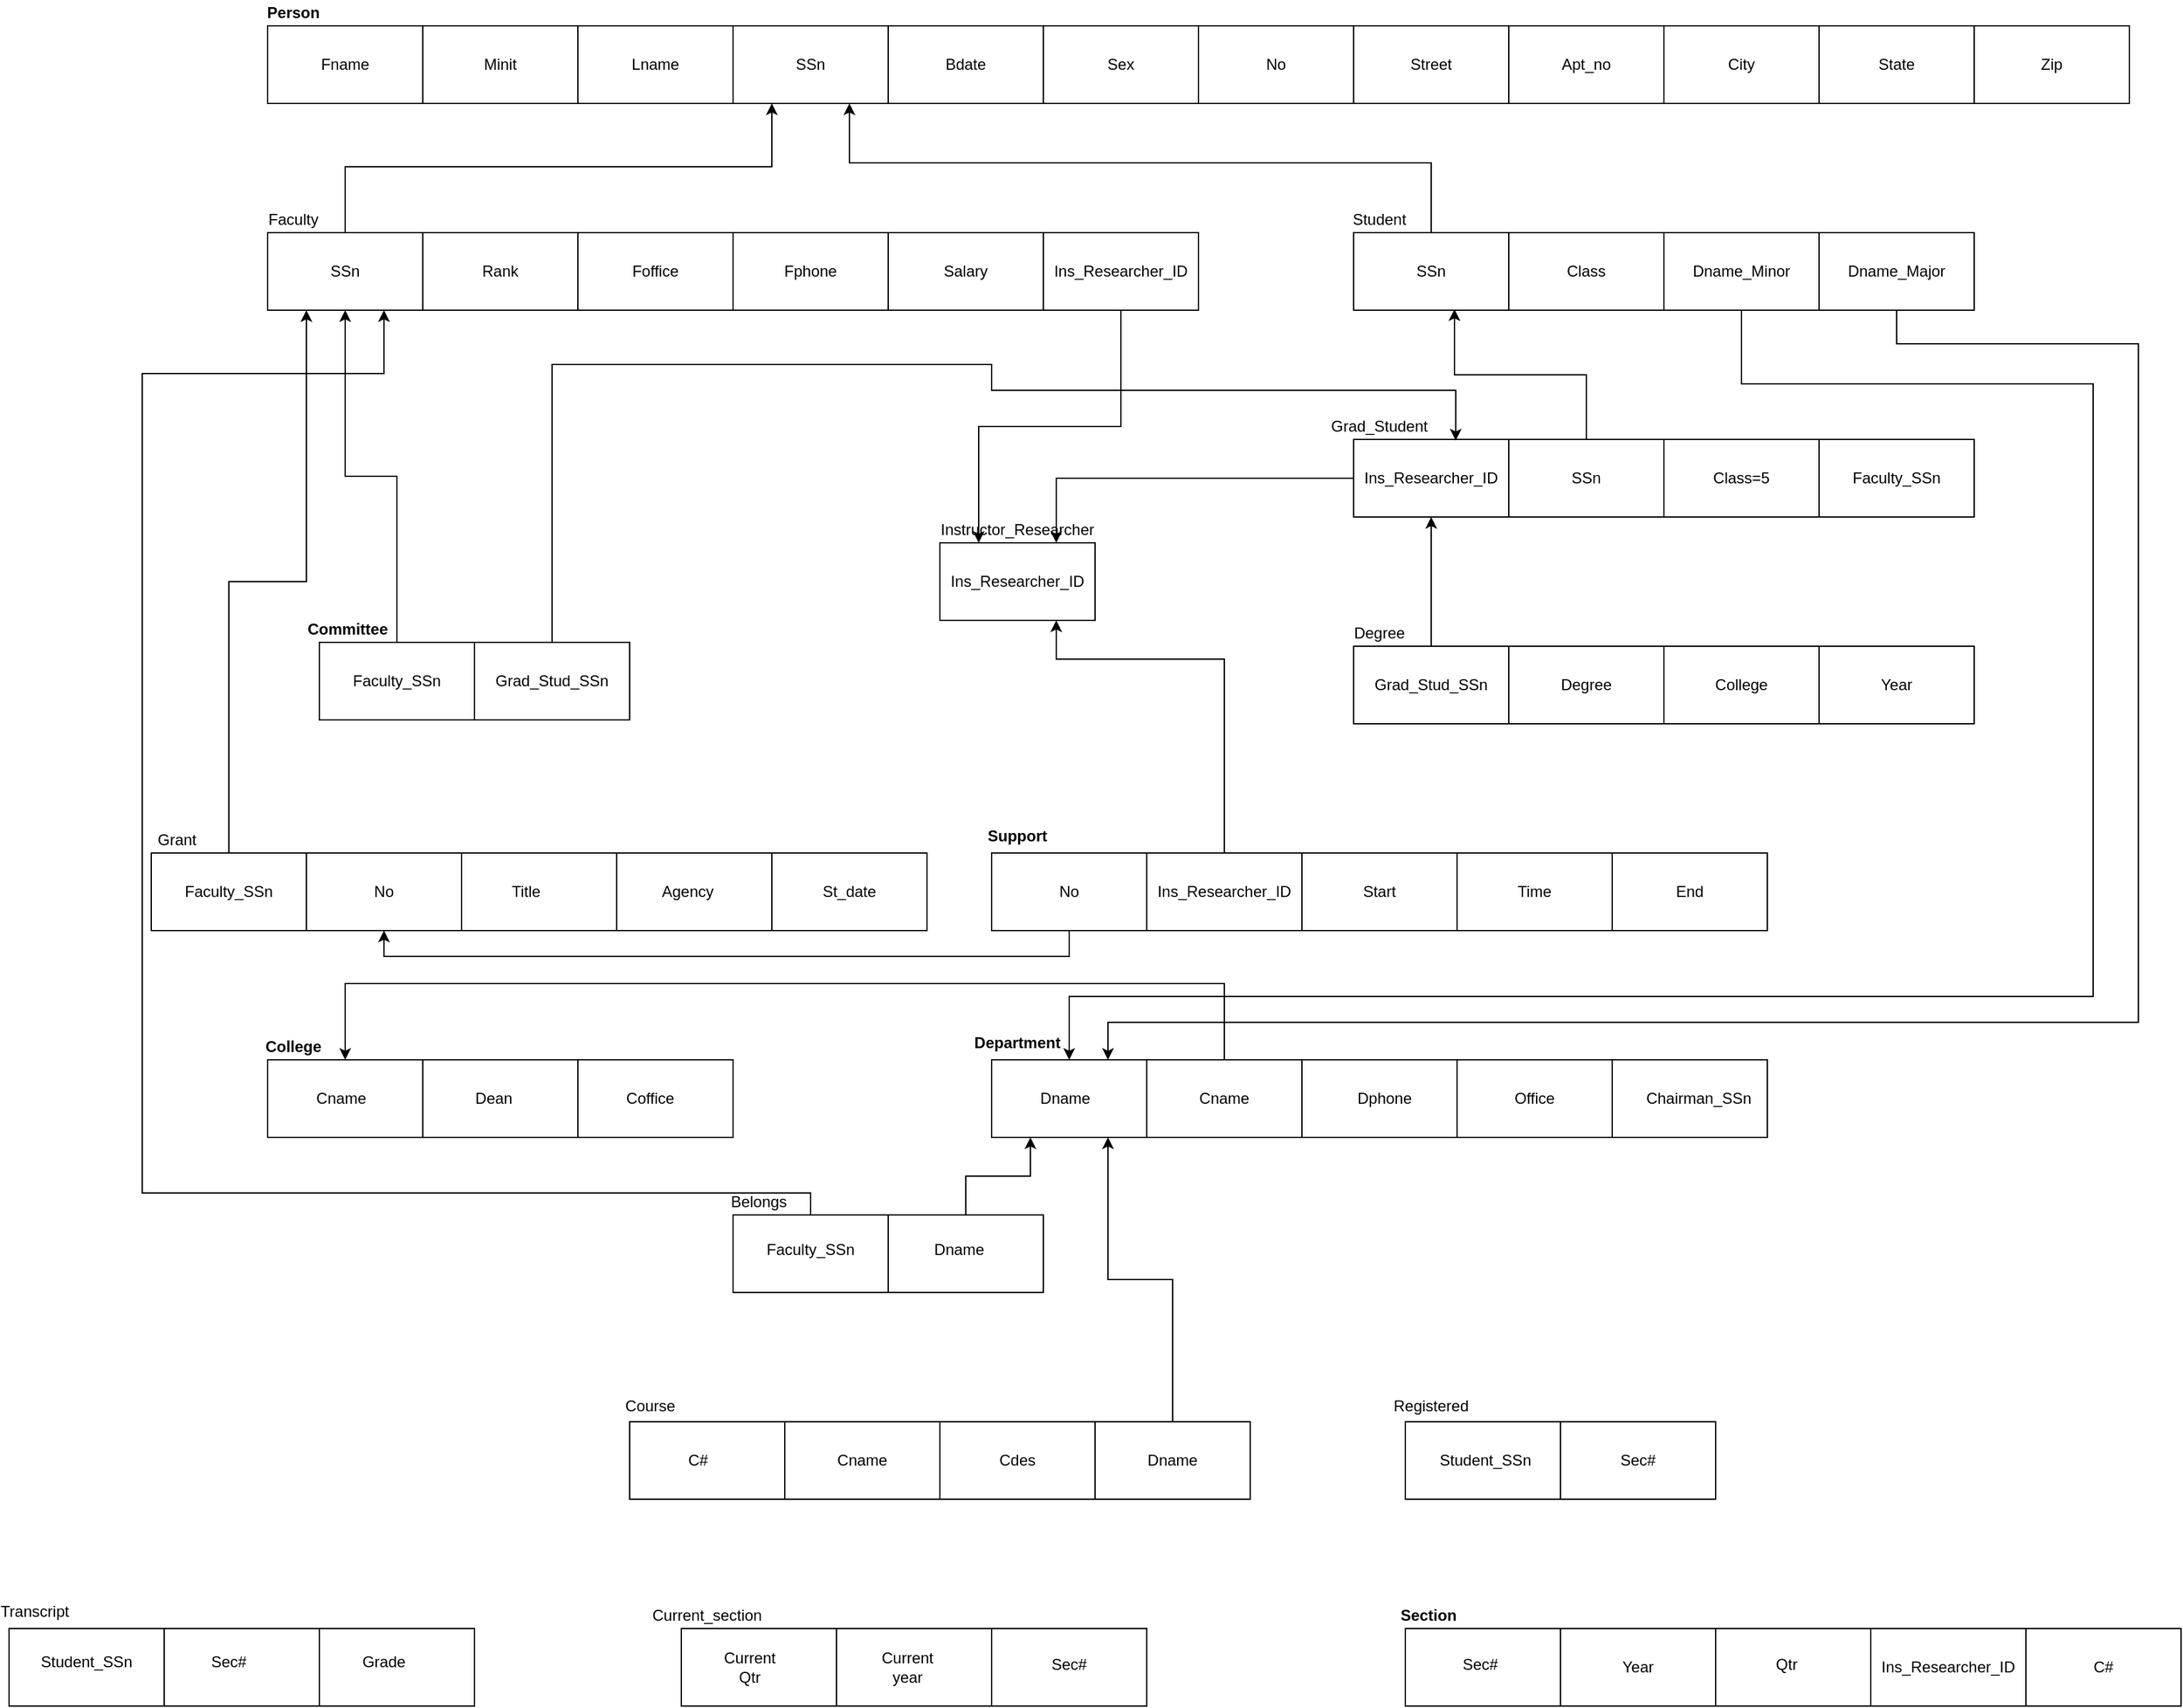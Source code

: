<mxfile version="13.8.6" type="github">
  <diagram id="SCuiM9Ef9zFS880fD7g7" name="Page-1">
    <mxGraphModel dx="1921" dy="486" grid="0" gridSize="10" guides="1" tooltips="1" connect="1" arrows="1" fold="1" page="1" pageScale="1" pageWidth="850" pageHeight="1100" math="0" shadow="0">
      <root>
        <mxCell id="0" />
        <mxCell id="1" parent="0" />
        <mxCell id="ythB0XY5r4S939yMG-qN-1" value="" style="rounded=0;whiteSpace=wrap;html=1;" vertex="1" parent="1">
          <mxGeometry x="80" y="40" width="120" height="60" as="geometry" />
        </mxCell>
        <mxCell id="ythB0XY5r4S939yMG-qN-2" value="" style="rounded=0;whiteSpace=wrap;html=1;" vertex="1" parent="1">
          <mxGeometry x="200" y="40" width="120" height="60" as="geometry" />
        </mxCell>
        <mxCell id="ythB0XY5r4S939yMG-qN-3" value="" style="rounded=0;whiteSpace=wrap;html=1;" vertex="1" parent="1">
          <mxGeometry x="320" y="40" width="120" height="60" as="geometry" />
        </mxCell>
        <mxCell id="ythB0XY5r4S939yMG-qN-4" value="" style="rounded=0;whiteSpace=wrap;html=1;" vertex="1" parent="1">
          <mxGeometry x="440" y="40" width="120" height="60" as="geometry" />
        </mxCell>
        <mxCell id="ythB0XY5r4S939yMG-qN-5" value="" style="rounded=0;whiteSpace=wrap;html=1;" vertex="1" parent="1">
          <mxGeometry x="560" y="40" width="120" height="60" as="geometry" />
        </mxCell>
        <mxCell id="ythB0XY5r4S939yMG-qN-6" value="" style="rounded=0;whiteSpace=wrap;html=1;" vertex="1" parent="1">
          <mxGeometry x="680" y="40" width="120" height="60" as="geometry" />
        </mxCell>
        <mxCell id="ythB0XY5r4S939yMG-qN-7" value="" style="rounded=0;whiteSpace=wrap;html=1;" vertex="1" parent="1">
          <mxGeometry x="800" y="40" width="120" height="60" as="geometry" />
        </mxCell>
        <mxCell id="ythB0XY5r4S939yMG-qN-8" value="" style="rounded=0;whiteSpace=wrap;html=1;" vertex="1" parent="1">
          <mxGeometry x="920" y="40" width="120" height="60" as="geometry" />
        </mxCell>
        <mxCell id="ythB0XY5r4S939yMG-qN-9" value="" style="rounded=0;whiteSpace=wrap;html=1;" vertex="1" parent="1">
          <mxGeometry x="1040" y="40" width="120" height="60" as="geometry" />
        </mxCell>
        <mxCell id="ythB0XY5r4S939yMG-qN-10" value="" style="rounded=0;whiteSpace=wrap;html=1;" vertex="1" parent="1">
          <mxGeometry x="1160" y="40" width="120" height="60" as="geometry" />
        </mxCell>
        <mxCell id="ythB0XY5r4S939yMG-qN-11" value="" style="rounded=0;whiteSpace=wrap;html=1;" vertex="1" parent="1">
          <mxGeometry x="1280" y="40" width="120" height="60" as="geometry" />
        </mxCell>
        <mxCell id="ythB0XY5r4S939yMG-qN-12" value="" style="rounded=0;whiteSpace=wrap;html=1;" vertex="1" parent="1">
          <mxGeometry x="1400" y="40" width="120" height="60" as="geometry" />
        </mxCell>
        <mxCell id="ythB0XY5r4S939yMG-qN-176" style="edgeStyle=orthogonalEdgeStyle;rounded=0;orthogonalLoop=1;jettySize=auto;html=1;entryX=0.25;entryY=1;entryDx=0;entryDy=0;" edge="1" parent="1" source="ythB0XY5r4S939yMG-qN-13" target="ythB0XY5r4S939yMG-qN-4">
          <mxGeometry relative="1" as="geometry">
            <Array as="points">
              <mxPoint x="140" y="149" />
              <mxPoint x="470" y="149" />
            </Array>
          </mxGeometry>
        </mxCell>
        <mxCell id="ythB0XY5r4S939yMG-qN-13" value="" style="rounded=0;whiteSpace=wrap;html=1;" vertex="1" parent="1">
          <mxGeometry x="80" y="200" width="120" height="60" as="geometry" />
        </mxCell>
        <mxCell id="ythB0XY5r4S939yMG-qN-14" value="" style="rounded=0;whiteSpace=wrap;html=1;" vertex="1" parent="1">
          <mxGeometry x="200" y="200" width="120" height="60" as="geometry" />
        </mxCell>
        <mxCell id="ythB0XY5r4S939yMG-qN-15" value="" style="rounded=0;whiteSpace=wrap;html=1;" vertex="1" parent="1">
          <mxGeometry x="320" y="200" width="120" height="60" as="geometry" />
        </mxCell>
        <mxCell id="ythB0XY5r4S939yMG-qN-16" value="" style="rounded=0;whiteSpace=wrap;html=1;" vertex="1" parent="1">
          <mxGeometry x="440" y="200" width="120" height="60" as="geometry" />
        </mxCell>
        <mxCell id="ythB0XY5r4S939yMG-qN-17" value="" style="rounded=0;whiteSpace=wrap;html=1;" vertex="1" parent="1">
          <mxGeometry x="560" y="200" width="120" height="60" as="geometry" />
        </mxCell>
        <mxCell id="ythB0XY5r4S939yMG-qN-177" style="edgeStyle=orthogonalEdgeStyle;rounded=0;orthogonalLoop=1;jettySize=auto;html=1;entryX=0.25;entryY=0;entryDx=0;entryDy=0;" edge="1" parent="1" source="ythB0XY5r4S939yMG-qN-18" target="ythB0XY5r4S939yMG-qN-31">
          <mxGeometry relative="1" as="geometry" />
        </mxCell>
        <mxCell id="ythB0XY5r4S939yMG-qN-18" value="" style="rounded=0;whiteSpace=wrap;html=1;" vertex="1" parent="1">
          <mxGeometry x="680" y="200" width="120" height="60" as="geometry" />
        </mxCell>
        <mxCell id="ythB0XY5r4S939yMG-qN-175" style="edgeStyle=orthogonalEdgeStyle;rounded=0;orthogonalLoop=1;jettySize=auto;html=1;entryX=0.75;entryY=1;entryDx=0;entryDy=0;" edge="1" parent="1" source="ythB0XY5r4S939yMG-qN-19" target="ythB0XY5r4S939yMG-qN-4">
          <mxGeometry relative="1" as="geometry">
            <Array as="points">
              <mxPoint x="980" y="146" />
              <mxPoint x="530" y="146" />
            </Array>
          </mxGeometry>
        </mxCell>
        <mxCell id="ythB0XY5r4S939yMG-qN-19" value="" style="rounded=0;whiteSpace=wrap;html=1;" vertex="1" parent="1">
          <mxGeometry x="920" y="200" width="120" height="60" as="geometry" />
        </mxCell>
        <mxCell id="ythB0XY5r4S939yMG-qN-20" value="" style="rounded=0;whiteSpace=wrap;html=1;" vertex="1" parent="1">
          <mxGeometry x="1040" y="200" width="120" height="60" as="geometry" />
        </mxCell>
        <mxCell id="ythB0XY5r4S939yMG-qN-193" style="edgeStyle=orthogonalEdgeStyle;rounded=0;orthogonalLoop=1;jettySize=auto;html=1;entryX=0.5;entryY=0;entryDx=0;entryDy=0;" edge="1" parent="1" source="ythB0XY5r4S939yMG-qN-21" target="ythB0XY5r4S939yMG-qN-44">
          <mxGeometry relative="1" as="geometry">
            <Array as="points">
              <mxPoint x="1220" y="317" />
              <mxPoint x="1492" y="317" />
              <mxPoint x="1492" y="791" />
              <mxPoint x="700" y="791" />
            </Array>
          </mxGeometry>
        </mxCell>
        <mxCell id="ythB0XY5r4S939yMG-qN-21" value="" style="rounded=0;whiteSpace=wrap;html=1;" vertex="1" parent="1">
          <mxGeometry x="1160" y="200" width="120" height="60" as="geometry" />
        </mxCell>
        <mxCell id="ythB0XY5r4S939yMG-qN-195" style="edgeStyle=orthogonalEdgeStyle;rounded=0;orthogonalLoop=1;jettySize=auto;html=1;entryX=0.75;entryY=0;entryDx=0;entryDy=0;" edge="1" parent="1" source="ythB0XY5r4S939yMG-qN-22" target="ythB0XY5r4S939yMG-qN-44">
          <mxGeometry relative="1" as="geometry">
            <Array as="points">
              <mxPoint x="1340" y="286" />
              <mxPoint x="1527" y="286" />
              <mxPoint x="1527" y="811" />
              <mxPoint x="730" y="811" />
            </Array>
          </mxGeometry>
        </mxCell>
        <mxCell id="ythB0XY5r4S939yMG-qN-22" value="" style="rounded=0;whiteSpace=wrap;html=1;" vertex="1" parent="1">
          <mxGeometry x="1280" y="200" width="120" height="60" as="geometry" />
        </mxCell>
        <mxCell id="ythB0XY5r4S939yMG-qN-180" style="edgeStyle=orthogonalEdgeStyle;rounded=0;orthogonalLoop=1;jettySize=auto;html=1;entryX=0.75;entryY=0;entryDx=0;entryDy=0;" edge="1" parent="1" source="ythB0XY5r4S939yMG-qN-23" target="ythB0XY5r4S939yMG-qN-31">
          <mxGeometry relative="1" as="geometry" />
        </mxCell>
        <mxCell id="ythB0XY5r4S939yMG-qN-23" value="&lt;span&gt;Ins_Researcher_ID&lt;/span&gt;" style="rounded=0;whiteSpace=wrap;html=1;" vertex="1" parent="1">
          <mxGeometry x="920" y="360" width="120" height="60" as="geometry" />
        </mxCell>
        <mxCell id="ythB0XY5r4S939yMG-qN-183" style="edgeStyle=orthogonalEdgeStyle;rounded=0;orthogonalLoop=1;jettySize=auto;html=1;entryX=0.65;entryY=0.988;entryDx=0;entryDy=0;entryPerimeter=0;" edge="1" parent="1" source="ythB0XY5r4S939yMG-qN-24" target="ythB0XY5r4S939yMG-qN-19">
          <mxGeometry relative="1" as="geometry" />
        </mxCell>
        <mxCell id="ythB0XY5r4S939yMG-qN-24" value="" style="rounded=0;whiteSpace=wrap;html=1;" vertex="1" parent="1">
          <mxGeometry x="1040" y="360" width="120" height="60" as="geometry" />
        </mxCell>
        <mxCell id="ythB0XY5r4S939yMG-qN-25" value="" style="rounded=0;whiteSpace=wrap;html=1;" vertex="1" parent="1">
          <mxGeometry x="1160" y="360" width="120" height="60" as="geometry" />
        </mxCell>
        <mxCell id="ythB0XY5r4S939yMG-qN-26" value="" style="rounded=0;whiteSpace=wrap;html=1;" vertex="1" parent="1">
          <mxGeometry x="1280" y="360" width="120" height="60" as="geometry" />
        </mxCell>
        <mxCell id="ythB0XY5r4S939yMG-qN-188" style="edgeStyle=orthogonalEdgeStyle;rounded=0;orthogonalLoop=1;jettySize=auto;html=1;entryX=0.5;entryY=1;entryDx=0;entryDy=0;" edge="1" parent="1" source="ythB0XY5r4S939yMG-qN-27" target="ythB0XY5r4S939yMG-qN-23">
          <mxGeometry relative="1" as="geometry" />
        </mxCell>
        <mxCell id="ythB0XY5r4S939yMG-qN-27" value="" style="rounded=0;whiteSpace=wrap;html=1;" vertex="1" parent="1">
          <mxGeometry x="920" y="520" width="120" height="60" as="geometry" />
        </mxCell>
        <mxCell id="ythB0XY5r4S939yMG-qN-28" value="" style="rounded=0;whiteSpace=wrap;html=1;" vertex="1" parent="1">
          <mxGeometry x="1040" y="520" width="120" height="60" as="geometry" />
        </mxCell>
        <mxCell id="ythB0XY5r4S939yMG-qN-29" value="" style="rounded=0;whiteSpace=wrap;html=1;" vertex="1" parent="1">
          <mxGeometry x="1160" y="520" width="120" height="60" as="geometry" />
        </mxCell>
        <mxCell id="ythB0XY5r4S939yMG-qN-30" value="" style="rounded=0;whiteSpace=wrap;html=1;" vertex="1" parent="1">
          <mxGeometry x="1280" y="520" width="120" height="60" as="geometry" />
        </mxCell>
        <mxCell id="ythB0XY5r4S939yMG-qN-31" value="" style="rounded=0;whiteSpace=wrap;html=1;" vertex="1" parent="1">
          <mxGeometry x="600" y="440" width="120" height="60" as="geometry" />
        </mxCell>
        <mxCell id="ythB0XY5r4S939yMG-qN-190" style="edgeStyle=orthogonalEdgeStyle;rounded=0;orthogonalLoop=1;jettySize=auto;html=1;entryX=0.5;entryY=1;entryDx=0;entryDy=0;" edge="1" parent="1" source="ythB0XY5r4S939yMG-qN-32" target="ythB0XY5r4S939yMG-qN-38">
          <mxGeometry relative="1" as="geometry">
            <Array as="points">
              <mxPoint x="700" y="760" />
              <mxPoint x="170" y="760" />
            </Array>
          </mxGeometry>
        </mxCell>
        <mxCell id="ythB0XY5r4S939yMG-qN-32" value="" style="rounded=0;whiteSpace=wrap;html=1;" vertex="1" parent="1">
          <mxGeometry x="640" y="680" width="120" height="60" as="geometry" />
        </mxCell>
        <mxCell id="ythB0XY5r4S939yMG-qN-189" style="edgeStyle=orthogonalEdgeStyle;rounded=0;orthogonalLoop=1;jettySize=auto;html=1;entryX=0.75;entryY=1;entryDx=0;entryDy=0;" edge="1" parent="1" source="ythB0XY5r4S939yMG-qN-33" target="ythB0XY5r4S939yMG-qN-31">
          <mxGeometry relative="1" as="geometry">
            <Array as="points">
              <mxPoint x="820" y="530" />
              <mxPoint x="690" y="530" />
            </Array>
          </mxGeometry>
        </mxCell>
        <mxCell id="ythB0XY5r4S939yMG-qN-33" value="" style="rounded=0;whiteSpace=wrap;html=1;" vertex="1" parent="1">
          <mxGeometry x="760" y="680" width="120" height="60" as="geometry" />
        </mxCell>
        <mxCell id="ythB0XY5r4S939yMG-qN-34" value="" style="rounded=0;whiteSpace=wrap;html=1;" vertex="1" parent="1">
          <mxGeometry x="880" y="680" width="120" height="60" as="geometry" />
        </mxCell>
        <mxCell id="ythB0XY5r4S939yMG-qN-35" value="" style="rounded=0;whiteSpace=wrap;html=1;" vertex="1" parent="1">
          <mxGeometry x="1000" y="680" width="120" height="60" as="geometry" />
        </mxCell>
        <mxCell id="ythB0XY5r4S939yMG-qN-36" value="" style="rounded=0;whiteSpace=wrap;html=1;" vertex="1" parent="1">
          <mxGeometry x="1120" y="680" width="120" height="60" as="geometry" />
        </mxCell>
        <mxCell id="ythB0XY5r4S939yMG-qN-191" style="edgeStyle=orthogonalEdgeStyle;rounded=0;orthogonalLoop=1;jettySize=auto;html=1;entryX=0.25;entryY=1;entryDx=0;entryDy=0;" edge="1" parent="1" source="ythB0XY5r4S939yMG-qN-37" target="ythB0XY5r4S939yMG-qN-13">
          <mxGeometry relative="1" as="geometry" />
        </mxCell>
        <mxCell id="ythB0XY5r4S939yMG-qN-37" value="" style="rounded=0;whiteSpace=wrap;html=1;" vertex="1" parent="1">
          <mxGeometry x="-10" y="680" width="120" height="60" as="geometry" />
        </mxCell>
        <mxCell id="ythB0XY5r4S939yMG-qN-38" value="" style="rounded=0;whiteSpace=wrap;html=1;" vertex="1" parent="1">
          <mxGeometry x="110" y="680" width="120" height="60" as="geometry" />
        </mxCell>
        <mxCell id="ythB0XY5r4S939yMG-qN-39" value="" style="rounded=0;whiteSpace=wrap;html=1;" vertex="1" parent="1">
          <mxGeometry x="230" y="680" width="120" height="60" as="geometry" />
        </mxCell>
        <mxCell id="ythB0XY5r4S939yMG-qN-40" value="" style="rounded=0;whiteSpace=wrap;html=1;" vertex="1" parent="1">
          <mxGeometry x="350" y="680" width="120" height="60" as="geometry" />
        </mxCell>
        <mxCell id="ythB0XY5r4S939yMG-qN-41" value="" style="rounded=0;whiteSpace=wrap;html=1;" vertex="1" parent="1">
          <mxGeometry x="470" y="680" width="120" height="60" as="geometry" />
        </mxCell>
        <mxCell id="ythB0XY5r4S939yMG-qN-187" style="edgeStyle=orthogonalEdgeStyle;rounded=0;orthogonalLoop=1;jettySize=auto;html=1;entryX=0.658;entryY=0.014;entryDx=0;entryDy=0;entryPerimeter=0;" edge="1" parent="1" source="ythB0XY5r4S939yMG-qN-42" target="ythB0XY5r4S939yMG-qN-23">
          <mxGeometry relative="1" as="geometry">
            <Array as="points">
              <mxPoint x="300" y="302" />
              <mxPoint x="640" y="302" />
              <mxPoint x="640" y="322" />
              <mxPoint x="999" y="322" />
            </Array>
          </mxGeometry>
        </mxCell>
        <mxCell id="ythB0XY5r4S939yMG-qN-42" value="" style="rounded=0;whiteSpace=wrap;html=1;" vertex="1" parent="1">
          <mxGeometry x="240" y="517" width="120" height="60" as="geometry" />
        </mxCell>
        <mxCell id="ythB0XY5r4S939yMG-qN-186" style="edgeStyle=orthogonalEdgeStyle;rounded=0;orthogonalLoop=1;jettySize=auto;html=1;entryX=0.5;entryY=1;entryDx=0;entryDy=0;" edge="1" parent="1" source="ythB0XY5r4S939yMG-qN-43" target="ythB0XY5r4S939yMG-qN-13">
          <mxGeometry relative="1" as="geometry" />
        </mxCell>
        <mxCell id="ythB0XY5r4S939yMG-qN-43" value="" style="rounded=0;whiteSpace=wrap;html=1;" vertex="1" parent="1">
          <mxGeometry x="120" y="517" width="120" height="60" as="geometry" />
        </mxCell>
        <mxCell id="ythB0XY5r4S939yMG-qN-44" value="" style="rounded=0;whiteSpace=wrap;html=1;" vertex="1" parent="1">
          <mxGeometry x="640" y="840" width="120" height="60" as="geometry" />
        </mxCell>
        <mxCell id="ythB0XY5r4S939yMG-qN-200" style="edgeStyle=orthogonalEdgeStyle;rounded=0;orthogonalLoop=1;jettySize=auto;html=1;entryX=0.5;entryY=0;entryDx=0;entryDy=0;" edge="1" parent="1" source="ythB0XY5r4S939yMG-qN-45" target="ythB0XY5r4S939yMG-qN-49">
          <mxGeometry relative="1" as="geometry">
            <Array as="points">
              <mxPoint x="820" y="781" />
              <mxPoint x="140" y="781" />
            </Array>
          </mxGeometry>
        </mxCell>
        <mxCell id="ythB0XY5r4S939yMG-qN-45" value="" style="rounded=0;whiteSpace=wrap;html=1;" vertex="1" parent="1">
          <mxGeometry x="760" y="840" width="120" height="60" as="geometry" />
        </mxCell>
        <mxCell id="ythB0XY5r4S939yMG-qN-46" value="" style="rounded=0;whiteSpace=wrap;html=1;" vertex="1" parent="1">
          <mxGeometry x="880" y="840" width="120" height="60" as="geometry" />
        </mxCell>
        <mxCell id="ythB0XY5r4S939yMG-qN-47" value="" style="rounded=0;whiteSpace=wrap;html=1;" vertex="1" parent="1">
          <mxGeometry x="1000" y="840" width="120" height="60" as="geometry" />
        </mxCell>
        <mxCell id="ythB0XY5r4S939yMG-qN-48" value="" style="rounded=0;whiteSpace=wrap;html=1;" vertex="1" parent="1">
          <mxGeometry x="1120" y="840" width="120" height="60" as="geometry" />
        </mxCell>
        <mxCell id="ythB0XY5r4S939yMG-qN-49" value="" style="rounded=0;whiteSpace=wrap;html=1;" vertex="1" parent="1">
          <mxGeometry x="80" y="840" width="120" height="60" as="geometry" />
        </mxCell>
        <mxCell id="ythB0XY5r4S939yMG-qN-50" value="" style="rounded=0;whiteSpace=wrap;html=1;" vertex="1" parent="1">
          <mxGeometry x="200" y="840" width="120" height="60" as="geometry" />
        </mxCell>
        <mxCell id="ythB0XY5r4S939yMG-qN-51" value="" style="rounded=0;whiteSpace=wrap;html=1;" vertex="1" parent="1">
          <mxGeometry x="320" y="840" width="120" height="60" as="geometry" />
        </mxCell>
        <mxCell id="ythB0XY5r4S939yMG-qN-201" style="edgeStyle=orthogonalEdgeStyle;rounded=0;orthogonalLoop=1;jettySize=auto;html=1;entryX=0.75;entryY=1;entryDx=0;entryDy=0;" edge="1" parent="1" source="ythB0XY5r4S939yMG-qN-52" target="ythB0XY5r4S939yMG-qN-13">
          <mxGeometry relative="1" as="geometry">
            <Array as="points">
              <mxPoint x="500" y="943" />
              <mxPoint x="-17" y="943" />
              <mxPoint x="-17" y="309" />
              <mxPoint x="170" y="309" />
            </Array>
          </mxGeometry>
        </mxCell>
        <mxCell id="ythB0XY5r4S939yMG-qN-52" value="" style="rounded=0;whiteSpace=wrap;html=1;" vertex="1" parent="1">
          <mxGeometry x="440" y="960" width="120" height="60" as="geometry" />
        </mxCell>
        <mxCell id="ythB0XY5r4S939yMG-qN-197" style="edgeStyle=orthogonalEdgeStyle;rounded=0;orthogonalLoop=1;jettySize=auto;html=1;entryX=0.25;entryY=1;entryDx=0;entryDy=0;" edge="1" parent="1" source="ythB0XY5r4S939yMG-qN-53" target="ythB0XY5r4S939yMG-qN-44">
          <mxGeometry relative="1" as="geometry" />
        </mxCell>
        <mxCell id="ythB0XY5r4S939yMG-qN-53" value="" style="rounded=0;whiteSpace=wrap;html=1;" vertex="1" parent="1">
          <mxGeometry x="560" y="960" width="120" height="60" as="geometry" />
        </mxCell>
        <mxCell id="ythB0XY5r4S939yMG-qN-54" value="" style="rounded=0;whiteSpace=wrap;html=1;" vertex="1" parent="1">
          <mxGeometry x="360" y="1120" width="120" height="60" as="geometry" />
        </mxCell>
        <mxCell id="ythB0XY5r4S939yMG-qN-55" value="" style="rounded=0;whiteSpace=wrap;html=1;" vertex="1" parent="1">
          <mxGeometry x="480" y="1120" width="120" height="60" as="geometry" />
        </mxCell>
        <mxCell id="ythB0XY5r4S939yMG-qN-56" value="Cdes" style="rounded=0;whiteSpace=wrap;html=1;" vertex="1" parent="1">
          <mxGeometry x="600" y="1120" width="120" height="60" as="geometry" />
        </mxCell>
        <mxCell id="ythB0XY5r4S939yMG-qN-198" style="edgeStyle=orthogonalEdgeStyle;rounded=0;orthogonalLoop=1;jettySize=auto;html=1;entryX=0.75;entryY=1;entryDx=0;entryDy=0;" edge="1" parent="1" source="ythB0XY5r4S939yMG-qN-57" target="ythB0XY5r4S939yMG-qN-44">
          <mxGeometry relative="1" as="geometry" />
        </mxCell>
        <mxCell id="ythB0XY5r4S939yMG-qN-57" value="" style="rounded=0;whiteSpace=wrap;html=1;" vertex="1" parent="1">
          <mxGeometry x="720" y="1120" width="120" height="60" as="geometry" />
        </mxCell>
        <mxCell id="ythB0XY5r4S939yMG-qN-58" value="" style="rounded=0;whiteSpace=wrap;html=1;" vertex="1" parent="1">
          <mxGeometry x="960" y="1120" width="120" height="60" as="geometry" />
        </mxCell>
        <mxCell id="ythB0XY5r4S939yMG-qN-59" value="" style="rounded=0;whiteSpace=wrap;html=1;" vertex="1" parent="1">
          <mxGeometry x="1080" y="1120" width="120" height="60" as="geometry" />
        </mxCell>
        <mxCell id="ythB0XY5r4S939yMG-qN-65" value="" style="rounded=0;whiteSpace=wrap;html=1;" vertex="1" parent="1">
          <mxGeometry x="960" y="1280" width="120" height="60" as="geometry" />
        </mxCell>
        <mxCell id="ythB0XY5r4S939yMG-qN-66" value="" style="rounded=0;whiteSpace=wrap;html=1;" vertex="1" parent="1">
          <mxGeometry x="1080" y="1280" width="120" height="60" as="geometry" />
        </mxCell>
        <mxCell id="ythB0XY5r4S939yMG-qN-67" value="" style="rounded=0;whiteSpace=wrap;html=1;" vertex="1" parent="1">
          <mxGeometry x="1200" y="1280" width="120" height="60" as="geometry" />
        </mxCell>
        <mxCell id="ythB0XY5r4S939yMG-qN-68" value="&lt;span&gt;Ins_Researcher_ID&lt;/span&gt;" style="rounded=0;whiteSpace=wrap;html=1;" vertex="1" parent="1">
          <mxGeometry x="1320" y="1280" width="120" height="60" as="geometry" />
        </mxCell>
        <mxCell id="ythB0XY5r4S939yMG-qN-69" value="" style="rounded=0;whiteSpace=wrap;html=1;" vertex="1" parent="1">
          <mxGeometry x="1440" y="1280" width="120" height="60" as="geometry" />
        </mxCell>
        <mxCell id="ythB0XY5r4S939yMG-qN-70" value="" style="rounded=0;whiteSpace=wrap;html=1;" vertex="1" parent="1">
          <mxGeometry x="400" y="1280" width="120" height="60" as="geometry" />
        </mxCell>
        <mxCell id="ythB0XY5r4S939yMG-qN-71" value="" style="rounded=0;whiteSpace=wrap;html=1;" vertex="1" parent="1">
          <mxGeometry x="520" y="1280" width="120" height="60" as="geometry" />
        </mxCell>
        <mxCell id="ythB0XY5r4S939yMG-qN-72" value="" style="rounded=0;whiteSpace=wrap;html=1;" vertex="1" parent="1">
          <mxGeometry x="640" y="1280" width="120" height="60" as="geometry" />
        </mxCell>
        <mxCell id="ythB0XY5r4S939yMG-qN-73" value="" style="rounded=0;whiteSpace=wrap;html=1;" vertex="1" parent="1">
          <mxGeometry x="-120" y="1280" width="120" height="60" as="geometry" />
        </mxCell>
        <mxCell id="ythB0XY5r4S939yMG-qN-74" value="" style="rounded=0;whiteSpace=wrap;html=1;" vertex="1" parent="1">
          <mxGeometry y="1280" width="120" height="60" as="geometry" />
        </mxCell>
        <mxCell id="ythB0XY5r4S939yMG-qN-75" value="" style="rounded=0;whiteSpace=wrap;html=1;" vertex="1" parent="1">
          <mxGeometry x="120" y="1280" width="120" height="60" as="geometry" />
        </mxCell>
        <mxCell id="ythB0XY5r4S939yMG-qN-76" value="Zip" style="text;html=1;strokeColor=none;fillColor=none;align=center;verticalAlign=middle;whiteSpace=wrap;rounded=0;" vertex="1" parent="1">
          <mxGeometry x="1440" y="60" width="40" height="20" as="geometry" />
        </mxCell>
        <mxCell id="ythB0XY5r4S939yMG-qN-77" value="State" style="text;html=1;strokeColor=none;fillColor=none;align=center;verticalAlign=middle;whiteSpace=wrap;rounded=0;" vertex="1" parent="1">
          <mxGeometry x="1320" y="60" width="40" height="20" as="geometry" />
        </mxCell>
        <mxCell id="ythB0XY5r4S939yMG-qN-78" value="City" style="text;html=1;strokeColor=none;fillColor=none;align=center;verticalAlign=middle;whiteSpace=wrap;rounded=0;" vertex="1" parent="1">
          <mxGeometry x="1200" y="60" width="40" height="20" as="geometry" />
        </mxCell>
        <mxCell id="ythB0XY5r4S939yMG-qN-79" value="Apt_no" style="text;html=1;strokeColor=none;fillColor=none;align=center;verticalAlign=middle;whiteSpace=wrap;rounded=0;" vertex="1" parent="1">
          <mxGeometry x="1080" y="60" width="40" height="20" as="geometry" />
        </mxCell>
        <mxCell id="ythB0XY5r4S939yMG-qN-80" value="Street" style="text;html=1;strokeColor=none;fillColor=none;align=center;verticalAlign=middle;whiteSpace=wrap;rounded=0;" vertex="1" parent="1">
          <mxGeometry x="960" y="60" width="40" height="20" as="geometry" />
        </mxCell>
        <mxCell id="ythB0XY5r4S939yMG-qN-81" value="No" style="text;html=1;strokeColor=none;fillColor=none;align=center;verticalAlign=middle;whiteSpace=wrap;rounded=0;" vertex="1" parent="1">
          <mxGeometry x="840" y="60" width="40" height="20" as="geometry" />
        </mxCell>
        <mxCell id="ythB0XY5r4S939yMG-qN-82" value="Sex" style="text;html=1;strokeColor=none;fillColor=none;align=center;verticalAlign=middle;whiteSpace=wrap;rounded=0;" vertex="1" parent="1">
          <mxGeometry x="720" y="60" width="40" height="20" as="geometry" />
        </mxCell>
        <mxCell id="ythB0XY5r4S939yMG-qN-83" value="Bdate" style="text;html=1;strokeColor=none;fillColor=none;align=center;verticalAlign=middle;whiteSpace=wrap;rounded=0;" vertex="1" parent="1">
          <mxGeometry x="600" y="60" width="40" height="20" as="geometry" />
        </mxCell>
        <mxCell id="ythB0XY5r4S939yMG-qN-84" value="SSn" style="text;html=1;strokeColor=none;fillColor=none;align=center;verticalAlign=middle;whiteSpace=wrap;rounded=0;" vertex="1" parent="1">
          <mxGeometry x="480" y="60" width="40" height="20" as="geometry" />
        </mxCell>
        <mxCell id="ythB0XY5r4S939yMG-qN-85" value="Lname" style="text;html=1;strokeColor=none;fillColor=none;align=center;verticalAlign=middle;whiteSpace=wrap;rounded=0;" vertex="1" parent="1">
          <mxGeometry x="360" y="60" width="40" height="20" as="geometry" />
        </mxCell>
        <mxCell id="ythB0XY5r4S939yMG-qN-86" value="Minit" style="text;html=1;strokeColor=none;fillColor=none;align=center;verticalAlign=middle;whiteSpace=wrap;rounded=0;" vertex="1" parent="1">
          <mxGeometry x="240" y="60" width="40" height="20" as="geometry" />
        </mxCell>
        <mxCell id="ythB0XY5r4S939yMG-qN-87" value="Fname" style="text;html=1;strokeColor=none;fillColor=none;align=center;verticalAlign=middle;whiteSpace=wrap;rounded=0;" vertex="1" parent="1">
          <mxGeometry x="120" y="60" width="40" height="20" as="geometry" />
        </mxCell>
        <mxCell id="ythB0XY5r4S939yMG-qN-88" value="&lt;b&gt;Person&lt;/b&gt;" style="text;html=1;strokeColor=none;fillColor=none;align=center;verticalAlign=middle;whiteSpace=wrap;rounded=0;" vertex="1" parent="1">
          <mxGeometry x="80" y="20" width="40" height="20" as="geometry" />
        </mxCell>
        <mxCell id="ythB0XY5r4S939yMG-qN-91" value="Student" style="text;html=1;strokeColor=none;fillColor=none;align=center;verticalAlign=middle;whiteSpace=wrap;rounded=0;" vertex="1" parent="1">
          <mxGeometry x="920" y="180" width="40" height="20" as="geometry" />
        </mxCell>
        <mxCell id="ythB0XY5r4S939yMG-qN-92" value="Ins_Researcher_ID" style="text;html=1;strokeColor=none;fillColor=none;align=center;verticalAlign=middle;whiteSpace=wrap;rounded=0;" vertex="1" parent="1">
          <mxGeometry x="720" y="220" width="40" height="20" as="geometry" />
        </mxCell>
        <mxCell id="ythB0XY5r4S939yMG-qN-93" value="Salary" style="text;html=1;strokeColor=none;fillColor=none;align=center;verticalAlign=middle;whiteSpace=wrap;rounded=0;" vertex="1" parent="1">
          <mxGeometry x="600" y="220" width="40" height="20" as="geometry" />
        </mxCell>
        <mxCell id="ythB0XY5r4S939yMG-qN-94" value="Fphone" style="text;html=1;strokeColor=none;fillColor=none;align=center;verticalAlign=middle;whiteSpace=wrap;rounded=0;" vertex="1" parent="1">
          <mxGeometry x="480" y="220" width="40" height="20" as="geometry" />
        </mxCell>
        <mxCell id="ythB0XY5r4S939yMG-qN-95" value="Foffice" style="text;html=1;strokeColor=none;fillColor=none;align=center;verticalAlign=middle;whiteSpace=wrap;rounded=0;" vertex="1" parent="1">
          <mxGeometry x="360" y="220" width="40" height="20" as="geometry" />
        </mxCell>
        <mxCell id="ythB0XY5r4S939yMG-qN-96" value="Rank" style="text;html=1;strokeColor=none;fillColor=none;align=center;verticalAlign=middle;whiteSpace=wrap;rounded=0;" vertex="1" parent="1">
          <mxGeometry x="240" y="220" width="40" height="20" as="geometry" />
        </mxCell>
        <mxCell id="ythB0XY5r4S939yMG-qN-97" value="SSn" style="text;html=1;strokeColor=none;fillColor=none;align=center;verticalAlign=middle;whiteSpace=wrap;rounded=0;" vertex="1" parent="1">
          <mxGeometry x="120" y="220" width="40" height="20" as="geometry" />
        </mxCell>
        <mxCell id="ythB0XY5r4S939yMG-qN-98" value="Faculty" style="text;html=1;strokeColor=none;fillColor=none;align=center;verticalAlign=middle;whiteSpace=wrap;rounded=0;" vertex="1" parent="1">
          <mxGeometry x="80" y="180" width="40" height="20" as="geometry" />
        </mxCell>
        <mxCell id="ythB0XY5r4S939yMG-qN-99" value="Dname_Major" style="text;html=1;strokeColor=none;fillColor=none;align=center;verticalAlign=middle;whiteSpace=wrap;rounded=0;" vertex="1" parent="1">
          <mxGeometry x="1320" y="220" width="40" height="20" as="geometry" />
        </mxCell>
        <mxCell id="ythB0XY5r4S939yMG-qN-100" value="Dname_Minor" style="text;html=1;strokeColor=none;fillColor=none;align=center;verticalAlign=middle;whiteSpace=wrap;rounded=0;" vertex="1" parent="1">
          <mxGeometry x="1200" y="220" width="40" height="20" as="geometry" />
        </mxCell>
        <mxCell id="ythB0XY5r4S939yMG-qN-101" value="Class" style="text;html=1;strokeColor=none;fillColor=none;align=center;verticalAlign=middle;whiteSpace=wrap;rounded=0;" vertex="1" parent="1">
          <mxGeometry x="1080" y="220" width="40" height="20" as="geometry" />
        </mxCell>
        <mxCell id="ythB0XY5r4S939yMG-qN-102" value="SSn" style="text;html=1;strokeColor=none;fillColor=none;align=center;verticalAlign=middle;whiteSpace=wrap;rounded=0;" vertex="1" parent="1">
          <mxGeometry x="960" y="220" width="40" height="20" as="geometry" />
        </mxCell>
        <mxCell id="ythB0XY5r4S939yMG-qN-103" value="Degree" style="text;html=1;strokeColor=none;fillColor=none;align=center;verticalAlign=middle;whiteSpace=wrap;rounded=0;" vertex="1" parent="1">
          <mxGeometry x="920" y="500" width="40" height="20" as="geometry" />
        </mxCell>
        <mxCell id="ythB0XY5r4S939yMG-qN-104" value="Year" style="text;html=1;strokeColor=none;fillColor=none;align=center;verticalAlign=middle;whiteSpace=wrap;rounded=0;" vertex="1" parent="1">
          <mxGeometry x="1320" y="540" width="40" height="20" as="geometry" />
        </mxCell>
        <mxCell id="ythB0XY5r4S939yMG-qN-105" value="College" style="text;html=1;strokeColor=none;fillColor=none;align=center;verticalAlign=middle;whiteSpace=wrap;rounded=0;" vertex="1" parent="1">
          <mxGeometry x="1200" y="540" width="40" height="20" as="geometry" />
        </mxCell>
        <mxCell id="ythB0XY5r4S939yMG-qN-106" value="Degree" style="text;html=1;strokeColor=none;fillColor=none;align=center;verticalAlign=middle;whiteSpace=wrap;rounded=0;" vertex="1" parent="1">
          <mxGeometry x="1080" y="540" width="40" height="20" as="geometry" />
        </mxCell>
        <mxCell id="ythB0XY5r4S939yMG-qN-107" value="Grad_Stud_SSn" style="text;html=1;strokeColor=none;fillColor=none;align=center;verticalAlign=middle;whiteSpace=wrap;rounded=0;" vertex="1" parent="1">
          <mxGeometry x="960" y="540" width="40" height="20" as="geometry" />
        </mxCell>
        <mxCell id="ythB0XY5r4S939yMG-qN-108" value="Faculty_SSn" style="text;html=1;strokeColor=none;fillColor=none;align=center;verticalAlign=middle;whiteSpace=wrap;rounded=0;" vertex="1" parent="1">
          <mxGeometry x="1320" y="380" width="40" height="20" as="geometry" />
        </mxCell>
        <mxCell id="ythB0XY5r4S939yMG-qN-109" value="Class=5" style="text;html=1;strokeColor=none;fillColor=none;align=center;verticalAlign=middle;whiteSpace=wrap;rounded=0;" vertex="1" parent="1">
          <mxGeometry x="1200" y="380" width="40" height="20" as="geometry" />
        </mxCell>
        <mxCell id="ythB0XY5r4S939yMG-qN-110" value="Grad_Student" style="text;html=1;strokeColor=none;fillColor=none;align=center;verticalAlign=middle;whiteSpace=wrap;rounded=0;" vertex="1" parent="1">
          <mxGeometry x="920" y="340" width="40" height="20" as="geometry" />
        </mxCell>
        <mxCell id="ythB0XY5r4S939yMG-qN-111" value="SSn" style="text;html=1;strokeColor=none;fillColor=none;align=center;verticalAlign=middle;whiteSpace=wrap;rounded=0;" vertex="1" parent="1">
          <mxGeometry x="1080" y="380" width="40" height="20" as="geometry" />
        </mxCell>
        <mxCell id="ythB0XY5r4S939yMG-qN-113" value="Ins_Researcher_ID" style="text;html=1;strokeColor=none;fillColor=none;align=center;verticalAlign=middle;whiteSpace=wrap;rounded=0;" vertex="1" parent="1">
          <mxGeometry x="640" y="460" width="40" height="20" as="geometry" />
        </mxCell>
        <mxCell id="ythB0XY5r4S939yMG-qN-114" value="Instructor_Researcher" style="text;html=1;strokeColor=none;fillColor=none;align=center;verticalAlign=middle;whiteSpace=wrap;rounded=0;" vertex="1" parent="1">
          <mxGeometry x="640" y="420" width="40" height="20" as="geometry" />
        </mxCell>
        <mxCell id="ythB0XY5r4S939yMG-qN-116" value="Start" style="text;html=1;strokeColor=none;fillColor=none;align=center;verticalAlign=middle;whiteSpace=wrap;rounded=0;" vertex="1" parent="1">
          <mxGeometry x="920" y="700" width="40" height="20" as="geometry" />
        </mxCell>
        <mxCell id="ythB0XY5r4S939yMG-qN-117" value="Ins_Researcher_ID" style="text;html=1;strokeColor=none;fillColor=none;align=center;verticalAlign=middle;whiteSpace=wrap;rounded=0;" vertex="1" parent="1">
          <mxGeometry x="800" y="700" width="40" height="20" as="geometry" />
        </mxCell>
        <mxCell id="ythB0XY5r4S939yMG-qN-118" value="Grant" style="text;html=1;strokeColor=none;fillColor=none;align=center;verticalAlign=middle;whiteSpace=wrap;rounded=0;" vertex="1" parent="1">
          <mxGeometry x="-10" y="660" width="40" height="20" as="geometry" />
        </mxCell>
        <mxCell id="ythB0XY5r4S939yMG-qN-119" value="No" style="text;html=1;strokeColor=none;fillColor=none;align=center;verticalAlign=middle;whiteSpace=wrap;rounded=0;" vertex="1" parent="1">
          <mxGeometry x="680" y="700" width="40" height="20" as="geometry" />
        </mxCell>
        <mxCell id="ythB0XY5r4S939yMG-qN-120" value="St_date" style="text;html=1;strokeColor=none;fillColor=none;align=center;verticalAlign=middle;whiteSpace=wrap;rounded=0;" vertex="1" parent="1">
          <mxGeometry x="510" y="700" width="40" height="20" as="geometry" />
        </mxCell>
        <mxCell id="ythB0XY5r4S939yMG-qN-121" value="Agency" style="text;html=1;strokeColor=none;fillColor=none;align=center;verticalAlign=middle;whiteSpace=wrap;rounded=0;" vertex="1" parent="1">
          <mxGeometry x="385" y="700" width="40" height="20" as="geometry" />
        </mxCell>
        <mxCell id="ythB0XY5r4S939yMG-qN-122" value="Title" style="text;html=1;strokeColor=none;fillColor=none;align=center;verticalAlign=middle;whiteSpace=wrap;rounded=0;" vertex="1" parent="1">
          <mxGeometry x="260" y="700" width="40" height="20" as="geometry" />
        </mxCell>
        <mxCell id="ythB0XY5r4S939yMG-qN-123" value="No" style="text;html=1;strokeColor=none;fillColor=none;align=center;verticalAlign=middle;whiteSpace=wrap;rounded=0;" vertex="1" parent="1">
          <mxGeometry x="150" y="700" width="40" height="20" as="geometry" />
        </mxCell>
        <mxCell id="ythB0XY5r4S939yMG-qN-124" value="Faculty_SSn" style="text;html=1;strokeColor=none;fillColor=none;align=center;verticalAlign=middle;whiteSpace=wrap;rounded=0;" vertex="1" parent="1">
          <mxGeometry x="30" y="700" width="40" height="20" as="geometry" />
        </mxCell>
        <mxCell id="ythB0XY5r4S939yMG-qN-125" value="Faculty_SSn" style="text;html=1;strokeColor=none;fillColor=none;align=center;verticalAlign=middle;whiteSpace=wrap;rounded=0;" vertex="1" parent="1">
          <mxGeometry x="160" y="537" width="40" height="20" as="geometry" />
        </mxCell>
        <mxCell id="ythB0XY5r4S939yMG-qN-126" value="Grad_Stud_SSn" style="text;html=1;strokeColor=none;fillColor=none;align=center;verticalAlign=middle;whiteSpace=wrap;rounded=0;" vertex="1" parent="1">
          <mxGeometry x="280" y="537" width="40" height="20" as="geometry" />
        </mxCell>
        <mxCell id="ythB0XY5r4S939yMG-qN-127" value="&lt;b&gt;Committee&lt;/b&gt;" style="text;html=1;strokeColor=none;fillColor=none;align=center;verticalAlign=middle;whiteSpace=wrap;rounded=0;" vertex="1" parent="1">
          <mxGeometry x="122" y="497" width="40" height="20" as="geometry" />
        </mxCell>
        <mxCell id="ythB0XY5r4S939yMG-qN-129" value="End" style="text;html=1;strokeColor=none;fillColor=none;align=center;verticalAlign=middle;whiteSpace=wrap;rounded=0;" vertex="1" parent="1">
          <mxGeometry x="1160" y="700" width="40" height="20" as="geometry" />
        </mxCell>
        <mxCell id="ythB0XY5r4S939yMG-qN-130" value="Time" style="text;html=1;strokeColor=none;fillColor=none;align=center;verticalAlign=middle;whiteSpace=wrap;rounded=0;" vertex="1" parent="1">
          <mxGeometry x="1040" y="700" width="40" height="20" as="geometry" />
        </mxCell>
        <mxCell id="ythB0XY5r4S939yMG-qN-131" value="&lt;b&gt;Support&lt;/b&gt;" style="text;html=1;strokeColor=none;fillColor=none;align=center;verticalAlign=middle;whiteSpace=wrap;rounded=0;" vertex="1" parent="1">
          <mxGeometry x="640" y="657" width="40" height="20" as="geometry" />
        </mxCell>
        <mxCell id="ythB0XY5r4S939yMG-qN-133" value="Registered" style="text;html=1;strokeColor=none;fillColor=none;align=center;verticalAlign=middle;whiteSpace=wrap;rounded=0;" vertex="1" parent="1">
          <mxGeometry x="960" y="1098" width="40" height="20" as="geometry" />
        </mxCell>
        <mxCell id="ythB0XY5r4S939yMG-qN-134" value="Course" style="text;html=1;strokeColor=none;fillColor=none;align=center;verticalAlign=middle;whiteSpace=wrap;rounded=0;" vertex="1" parent="1">
          <mxGeometry x="356" y="1098" width="40" height="20" as="geometry" />
        </mxCell>
        <mxCell id="ythB0XY5r4S939yMG-qN-135" value="Chairman_SSn" style="text;html=1;strokeColor=none;fillColor=none;align=center;verticalAlign=middle;whiteSpace=wrap;rounded=0;" vertex="1" parent="1">
          <mxGeometry x="1167" y="860" width="40" height="20" as="geometry" />
        </mxCell>
        <mxCell id="ythB0XY5r4S939yMG-qN-136" value="Office" style="text;html=1;strokeColor=none;fillColor=none;align=center;verticalAlign=middle;whiteSpace=wrap;rounded=0;" vertex="1" parent="1">
          <mxGeometry x="1040" y="860" width="40" height="20" as="geometry" />
        </mxCell>
        <mxCell id="ythB0XY5r4S939yMG-qN-137" value="Dphone" style="text;html=1;strokeColor=none;fillColor=none;align=center;verticalAlign=middle;whiteSpace=wrap;rounded=0;" vertex="1" parent="1">
          <mxGeometry x="924" y="860" width="40" height="20" as="geometry" />
        </mxCell>
        <mxCell id="ythB0XY5r4S939yMG-qN-138" value="Cname" style="text;html=1;strokeColor=none;fillColor=none;align=center;verticalAlign=middle;whiteSpace=wrap;rounded=0;" vertex="1" parent="1">
          <mxGeometry x="800" y="860" width="40" height="20" as="geometry" />
        </mxCell>
        <mxCell id="ythB0XY5r4S939yMG-qN-139" value="Dname" style="text;html=1;strokeColor=none;fillColor=none;align=center;verticalAlign=middle;whiteSpace=wrap;rounded=0;" vertex="1" parent="1">
          <mxGeometry x="677" y="860" width="40" height="20" as="geometry" />
        </mxCell>
        <mxCell id="ythB0XY5r4S939yMG-qN-140" value="Dname" style="text;html=1;strokeColor=none;fillColor=none;align=center;verticalAlign=middle;whiteSpace=wrap;rounded=0;" vertex="1" parent="1">
          <mxGeometry x="595" y="977" width="40" height="20" as="geometry" />
        </mxCell>
        <mxCell id="ythB0XY5r4S939yMG-qN-141" value="Faculty_SSn" style="text;html=1;strokeColor=none;fillColor=none;align=center;verticalAlign=middle;whiteSpace=wrap;rounded=0;" vertex="1" parent="1">
          <mxGeometry x="480" y="977" width="40" height="20" as="geometry" />
        </mxCell>
        <mxCell id="ythB0XY5r4S939yMG-qN-142" value="Belongs" style="text;html=1;strokeColor=none;fillColor=none;align=center;verticalAlign=middle;whiteSpace=wrap;rounded=0;" vertex="1" parent="1">
          <mxGeometry x="440" y="940" width="40" height="20" as="geometry" />
        </mxCell>
        <mxCell id="ythB0XY5r4S939yMG-qN-143" value="&lt;b&gt;Department&lt;/b&gt;" style="text;html=1;strokeColor=none;fillColor=none;align=center;verticalAlign=middle;whiteSpace=wrap;rounded=0;" vertex="1" parent="1">
          <mxGeometry x="640" y="817" width="40" height="20" as="geometry" />
        </mxCell>
        <mxCell id="ythB0XY5r4S939yMG-qN-144" value="&lt;b&gt;College&lt;/b&gt;" style="text;html=1;strokeColor=none;fillColor=none;align=center;verticalAlign=middle;whiteSpace=wrap;rounded=0;" vertex="1" parent="1">
          <mxGeometry x="80" y="820" width="40" height="20" as="geometry" />
        </mxCell>
        <mxCell id="ythB0XY5r4S939yMG-qN-145" value="Coffice" style="text;html=1;strokeColor=none;fillColor=none;align=center;verticalAlign=middle;whiteSpace=wrap;rounded=0;" vertex="1" parent="1">
          <mxGeometry x="356" y="860" width="40" height="20" as="geometry" />
        </mxCell>
        <mxCell id="ythB0XY5r4S939yMG-qN-146" value="Dean" style="text;html=1;strokeColor=none;fillColor=none;align=center;verticalAlign=middle;whiteSpace=wrap;rounded=0;" vertex="1" parent="1">
          <mxGeometry x="235" y="860" width="40" height="20" as="geometry" />
        </mxCell>
        <mxCell id="ythB0XY5r4S939yMG-qN-147" value="Cname" style="text;html=1;strokeColor=none;fillColor=none;align=center;verticalAlign=middle;whiteSpace=wrap;rounded=0;" vertex="1" parent="1">
          <mxGeometry x="117" y="860" width="40" height="20" as="geometry" />
        </mxCell>
        <mxCell id="ythB0XY5r4S939yMG-qN-150" value="Sec#" style="text;html=1;strokeColor=none;fillColor=none;align=center;verticalAlign=middle;whiteSpace=wrap;rounded=0;" vertex="1" parent="1">
          <mxGeometry x="680" y="1298" width="40" height="20" as="geometry" />
        </mxCell>
        <mxCell id="ythB0XY5r4S939yMG-qN-151" value="Current year" style="text;html=1;strokeColor=none;fillColor=none;align=center;verticalAlign=middle;whiteSpace=wrap;rounded=0;" vertex="1" parent="1">
          <mxGeometry x="555" y="1300" width="40" height="20" as="geometry" />
        </mxCell>
        <mxCell id="ythB0XY5r4S939yMG-qN-152" value="Current_section" style="text;html=1;strokeColor=none;fillColor=none;align=center;verticalAlign=middle;whiteSpace=wrap;rounded=0;" vertex="1" parent="1">
          <mxGeometry x="400" y="1260" width="40" height="20" as="geometry" />
        </mxCell>
        <mxCell id="ythB0XY5r4S939yMG-qN-153" value="Current Qtr" style="text;html=1;strokeColor=none;fillColor=none;align=center;verticalAlign=middle;whiteSpace=wrap;rounded=0;" vertex="1" parent="1">
          <mxGeometry x="433" y="1300" width="40" height="20" as="geometry" />
        </mxCell>
        <mxCell id="ythB0XY5r4S939yMG-qN-154" value="Sec#" style="text;html=1;strokeColor=none;fillColor=none;align=center;verticalAlign=middle;whiteSpace=wrap;rounded=0;" vertex="1" parent="1">
          <mxGeometry x="1120" y="1140" width="40" height="20" as="geometry" />
        </mxCell>
        <mxCell id="ythB0XY5r4S939yMG-qN-155" value="Student_SSn" style="text;html=1;strokeColor=none;fillColor=none;align=center;verticalAlign=middle;whiteSpace=wrap;rounded=0;" vertex="1" parent="1">
          <mxGeometry x="1002" y="1140" width="40" height="20" as="geometry" />
        </mxCell>
        <mxCell id="ythB0XY5r4S939yMG-qN-156" value="Dname" style="text;html=1;strokeColor=none;fillColor=none;align=center;verticalAlign=middle;whiteSpace=wrap;rounded=0;" vertex="1" parent="1">
          <mxGeometry x="760" y="1140" width="40" height="20" as="geometry" />
        </mxCell>
        <mxCell id="ythB0XY5r4S939yMG-qN-158" value="Cname" style="text;html=1;strokeColor=none;fillColor=none;align=center;verticalAlign=middle;whiteSpace=wrap;rounded=0;" vertex="1" parent="1">
          <mxGeometry x="520" y="1140" width="40" height="20" as="geometry" />
        </mxCell>
        <mxCell id="ythB0XY5r4S939yMG-qN-159" value="C#" style="text;html=1;strokeColor=none;fillColor=none;align=center;verticalAlign=middle;whiteSpace=wrap;rounded=0;" vertex="1" parent="1">
          <mxGeometry x="393" y="1140" width="40" height="20" as="geometry" />
        </mxCell>
        <mxCell id="ythB0XY5r4S939yMG-qN-161" value="Qtr" style="text;html=1;strokeColor=none;fillColor=none;align=center;verticalAlign=middle;whiteSpace=wrap;rounded=0;" vertex="1" parent="1">
          <mxGeometry x="1235" y="1298" width="40" height="20" as="geometry" />
        </mxCell>
        <mxCell id="ythB0XY5r4S939yMG-qN-162" value="Year" style="text;html=1;strokeColor=none;fillColor=none;align=center;verticalAlign=middle;whiteSpace=wrap;rounded=0;" vertex="1" parent="1">
          <mxGeometry x="1120" y="1300" width="40" height="20" as="geometry" />
        </mxCell>
        <mxCell id="ythB0XY5r4S939yMG-qN-163" value="Sec#" style="text;html=1;strokeColor=none;fillColor=none;align=center;verticalAlign=middle;whiteSpace=wrap;rounded=0;" vertex="1" parent="1">
          <mxGeometry x="998" y="1298" width="40" height="20" as="geometry" />
        </mxCell>
        <mxCell id="ythB0XY5r4S939yMG-qN-164" value="&lt;b&gt;Section&lt;/b&gt;" style="text;html=1;strokeColor=none;fillColor=none;align=center;verticalAlign=middle;whiteSpace=wrap;rounded=0;" vertex="1" parent="1">
          <mxGeometry x="958" y="1260" width="40" height="20" as="geometry" />
        </mxCell>
        <mxCell id="ythB0XY5r4S939yMG-qN-165" value="C#" style="text;html=1;strokeColor=none;fillColor=none;align=center;verticalAlign=middle;whiteSpace=wrap;rounded=0;" vertex="1" parent="1">
          <mxGeometry x="1480" y="1300" width="40" height="20" as="geometry" />
        </mxCell>
        <mxCell id="ythB0XY5r4S939yMG-qN-167" value="Grade" style="text;html=1;strokeColor=none;fillColor=none;align=center;verticalAlign=middle;whiteSpace=wrap;rounded=0;" vertex="1" parent="1">
          <mxGeometry x="150" y="1296" width="40" height="20" as="geometry" />
        </mxCell>
        <mxCell id="ythB0XY5r4S939yMG-qN-168" value="Sec#" style="text;html=1;strokeColor=none;fillColor=none;align=center;verticalAlign=middle;whiteSpace=wrap;rounded=0;" vertex="1" parent="1">
          <mxGeometry x="30" y="1296" width="40" height="20" as="geometry" />
        </mxCell>
        <mxCell id="ythB0XY5r4S939yMG-qN-169" value="Student_SSn" style="text;html=1;strokeColor=none;fillColor=none;align=center;verticalAlign=middle;whiteSpace=wrap;rounded=0;" vertex="1" parent="1">
          <mxGeometry x="-80" y="1296" width="40" height="20" as="geometry" />
        </mxCell>
        <mxCell id="ythB0XY5r4S939yMG-qN-170" value="Transcript" style="text;html=1;strokeColor=none;fillColor=none;align=center;verticalAlign=middle;whiteSpace=wrap;rounded=0;" vertex="1" parent="1">
          <mxGeometry x="-120" y="1257" width="40" height="20" as="geometry" />
        </mxCell>
      </root>
    </mxGraphModel>
  </diagram>
</mxfile>
